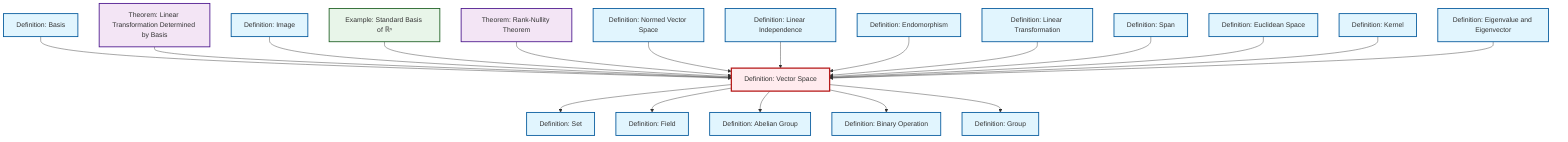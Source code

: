 graph TD
    classDef definition fill:#e1f5fe,stroke:#01579b,stroke-width:2px
    classDef theorem fill:#f3e5f5,stroke:#4a148c,stroke-width:2px
    classDef axiom fill:#fff3e0,stroke:#e65100,stroke-width:2px
    classDef example fill:#e8f5e9,stroke:#1b5e20,stroke-width:2px
    classDef current fill:#ffebee,stroke:#b71c1c,stroke-width:3px
    def-eigenvalue-eigenvector["Definition: Eigenvalue and Eigenvector"]:::definition
    def-image["Definition: Image"]:::definition
    def-linear-transformation["Definition: Linear Transformation"]:::definition
    def-vector-space["Definition: Vector Space"]:::definition
    def-linear-independence["Definition: Linear Independence"]:::definition
    def-abelian-group["Definition: Abelian Group"]:::definition
    def-kernel["Definition: Kernel"]:::definition
    def-endomorphism["Definition: Endomorphism"]:::definition
    def-field["Definition: Field"]:::definition
    thm-linear-transformation-basis["Theorem: Linear Transformation Determined by Basis"]:::theorem
    thm-rank-nullity["Theorem: Rank-Nullity Theorem"]:::theorem
    def-span["Definition: Span"]:::definition
    def-set["Definition: Set"]:::definition
    def-euclidean-space["Definition: Euclidean Space"]:::definition
    def-normed-vector-space["Definition: Normed Vector Space"]:::definition
    ex-standard-basis-rn["Example: Standard Basis of ℝⁿ"]:::example
    def-basis["Definition: Basis"]:::definition
    def-group["Definition: Group"]:::definition
    def-binary-operation["Definition: Binary Operation"]:::definition
    def-vector-space --> def-set
    def-basis --> def-vector-space
    thm-linear-transformation-basis --> def-vector-space
    def-vector-space --> def-field
    def-image --> def-vector-space
    ex-standard-basis-rn --> def-vector-space
    def-vector-space --> def-abelian-group
    thm-rank-nullity --> def-vector-space
    def-normed-vector-space --> def-vector-space
    def-linear-independence --> def-vector-space
    def-endomorphism --> def-vector-space
    def-vector-space --> def-binary-operation
    def-vector-space --> def-group
    def-linear-transformation --> def-vector-space
    def-span --> def-vector-space
    def-euclidean-space --> def-vector-space
    def-kernel --> def-vector-space
    def-eigenvalue-eigenvector --> def-vector-space
    class def-vector-space current